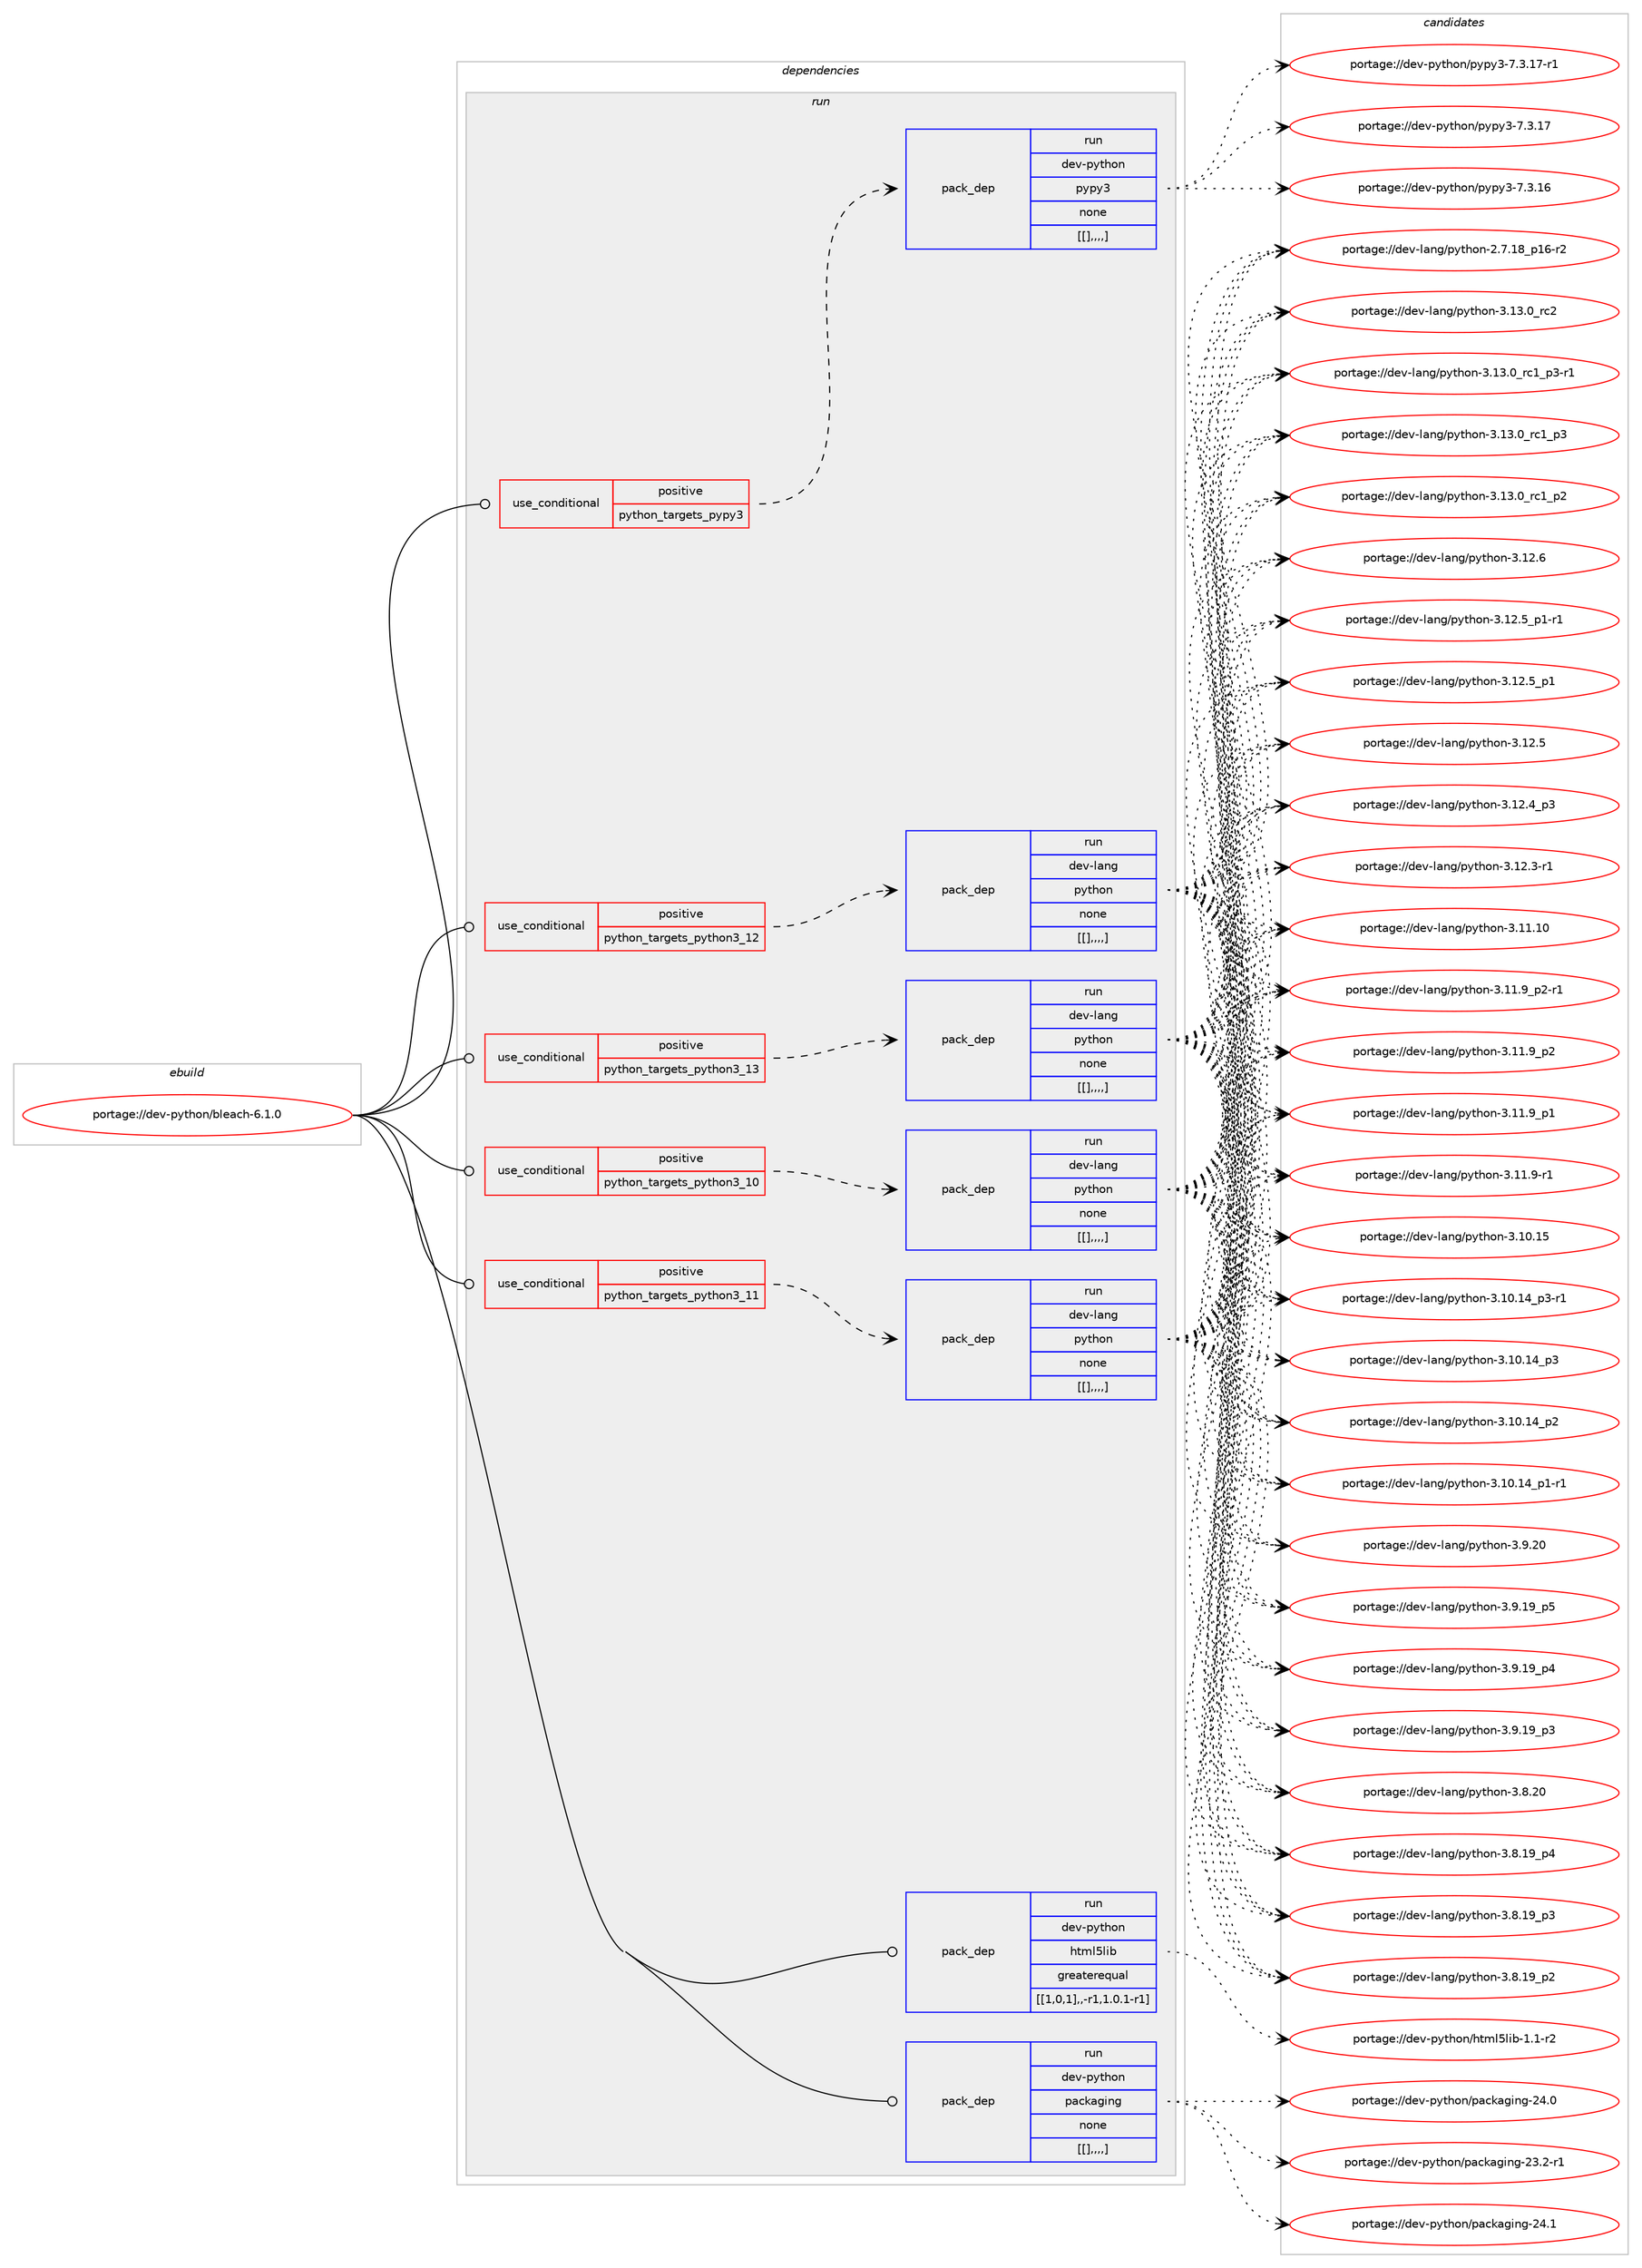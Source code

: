 digraph prolog {

# *************
# Graph options
# *************

newrank=true;
concentrate=true;
compound=true;
graph [rankdir=LR,fontname=Helvetica,fontsize=10,ranksep=1.5];#, ranksep=2.5, nodesep=0.2];
edge  [arrowhead=vee];
node  [fontname=Helvetica,fontsize=10];

# **********
# The ebuild
# **********

subgraph cluster_leftcol {
color=gray;
label=<<i>ebuild</i>>;
id [label="portage://dev-python/bleach-6.1.0", color=red, width=4, href="../dev-python/bleach-6.1.0.svg"];
}

# ****************
# The dependencies
# ****************

subgraph cluster_midcol {
color=gray;
label=<<i>dependencies</i>>;
subgraph cluster_compile {
fillcolor="#eeeeee";
style=filled;
label=<<i>compile</i>>;
}
subgraph cluster_compileandrun {
fillcolor="#eeeeee";
style=filled;
label=<<i>compile and run</i>>;
}
subgraph cluster_run {
fillcolor="#eeeeee";
style=filled;
label=<<i>run</i>>;
subgraph cond31813 {
dependency143558 [label=<<TABLE BORDER="0" CELLBORDER="1" CELLSPACING="0" CELLPADDING="4"><TR><TD ROWSPAN="3" CELLPADDING="10">use_conditional</TD></TR><TR><TD>positive</TD></TR><TR><TD>python_targets_pypy3</TD></TR></TABLE>>, shape=none, color=red];
subgraph pack110532 {
dependency143559 [label=<<TABLE BORDER="0" CELLBORDER="1" CELLSPACING="0" CELLPADDING="4" WIDTH="220"><TR><TD ROWSPAN="6" CELLPADDING="30">pack_dep</TD></TR><TR><TD WIDTH="110">run</TD></TR><TR><TD>dev-python</TD></TR><TR><TD>pypy3</TD></TR><TR><TD>none</TD></TR><TR><TD>[[],,,,]</TD></TR></TABLE>>, shape=none, color=blue];
}
dependency143558:e -> dependency143559:w [weight=20,style="dashed",arrowhead="vee"];
}
id:e -> dependency143558:w [weight=20,style="solid",arrowhead="odot"];
subgraph cond31814 {
dependency143560 [label=<<TABLE BORDER="0" CELLBORDER="1" CELLSPACING="0" CELLPADDING="4"><TR><TD ROWSPAN="3" CELLPADDING="10">use_conditional</TD></TR><TR><TD>positive</TD></TR><TR><TD>python_targets_python3_10</TD></TR></TABLE>>, shape=none, color=red];
subgraph pack110533 {
dependency143561 [label=<<TABLE BORDER="0" CELLBORDER="1" CELLSPACING="0" CELLPADDING="4" WIDTH="220"><TR><TD ROWSPAN="6" CELLPADDING="30">pack_dep</TD></TR><TR><TD WIDTH="110">run</TD></TR><TR><TD>dev-lang</TD></TR><TR><TD>python</TD></TR><TR><TD>none</TD></TR><TR><TD>[[],,,,]</TD></TR></TABLE>>, shape=none, color=blue];
}
dependency143560:e -> dependency143561:w [weight=20,style="dashed",arrowhead="vee"];
}
id:e -> dependency143560:w [weight=20,style="solid",arrowhead="odot"];
subgraph cond31815 {
dependency143562 [label=<<TABLE BORDER="0" CELLBORDER="1" CELLSPACING="0" CELLPADDING="4"><TR><TD ROWSPAN="3" CELLPADDING="10">use_conditional</TD></TR><TR><TD>positive</TD></TR><TR><TD>python_targets_python3_11</TD></TR></TABLE>>, shape=none, color=red];
subgraph pack110534 {
dependency143563 [label=<<TABLE BORDER="0" CELLBORDER="1" CELLSPACING="0" CELLPADDING="4" WIDTH="220"><TR><TD ROWSPAN="6" CELLPADDING="30">pack_dep</TD></TR><TR><TD WIDTH="110">run</TD></TR><TR><TD>dev-lang</TD></TR><TR><TD>python</TD></TR><TR><TD>none</TD></TR><TR><TD>[[],,,,]</TD></TR></TABLE>>, shape=none, color=blue];
}
dependency143562:e -> dependency143563:w [weight=20,style="dashed",arrowhead="vee"];
}
id:e -> dependency143562:w [weight=20,style="solid",arrowhead="odot"];
subgraph cond31816 {
dependency143564 [label=<<TABLE BORDER="0" CELLBORDER="1" CELLSPACING="0" CELLPADDING="4"><TR><TD ROWSPAN="3" CELLPADDING="10">use_conditional</TD></TR><TR><TD>positive</TD></TR><TR><TD>python_targets_python3_12</TD></TR></TABLE>>, shape=none, color=red];
subgraph pack110535 {
dependency143565 [label=<<TABLE BORDER="0" CELLBORDER="1" CELLSPACING="0" CELLPADDING="4" WIDTH="220"><TR><TD ROWSPAN="6" CELLPADDING="30">pack_dep</TD></TR><TR><TD WIDTH="110">run</TD></TR><TR><TD>dev-lang</TD></TR><TR><TD>python</TD></TR><TR><TD>none</TD></TR><TR><TD>[[],,,,]</TD></TR></TABLE>>, shape=none, color=blue];
}
dependency143564:e -> dependency143565:w [weight=20,style="dashed",arrowhead="vee"];
}
id:e -> dependency143564:w [weight=20,style="solid",arrowhead="odot"];
subgraph cond31817 {
dependency143566 [label=<<TABLE BORDER="0" CELLBORDER="1" CELLSPACING="0" CELLPADDING="4"><TR><TD ROWSPAN="3" CELLPADDING="10">use_conditional</TD></TR><TR><TD>positive</TD></TR><TR><TD>python_targets_python3_13</TD></TR></TABLE>>, shape=none, color=red];
subgraph pack110536 {
dependency143567 [label=<<TABLE BORDER="0" CELLBORDER="1" CELLSPACING="0" CELLPADDING="4" WIDTH="220"><TR><TD ROWSPAN="6" CELLPADDING="30">pack_dep</TD></TR><TR><TD WIDTH="110">run</TD></TR><TR><TD>dev-lang</TD></TR><TR><TD>python</TD></TR><TR><TD>none</TD></TR><TR><TD>[[],,,,]</TD></TR></TABLE>>, shape=none, color=blue];
}
dependency143566:e -> dependency143567:w [weight=20,style="dashed",arrowhead="vee"];
}
id:e -> dependency143566:w [weight=20,style="solid",arrowhead="odot"];
subgraph pack110537 {
dependency143568 [label=<<TABLE BORDER="0" CELLBORDER="1" CELLSPACING="0" CELLPADDING="4" WIDTH="220"><TR><TD ROWSPAN="6" CELLPADDING="30">pack_dep</TD></TR><TR><TD WIDTH="110">run</TD></TR><TR><TD>dev-python</TD></TR><TR><TD>html5lib</TD></TR><TR><TD>greaterequal</TD></TR><TR><TD>[[1,0,1],,-r1,1.0.1-r1]</TD></TR></TABLE>>, shape=none, color=blue];
}
id:e -> dependency143568:w [weight=20,style="solid",arrowhead="odot"];
subgraph pack110538 {
dependency143569 [label=<<TABLE BORDER="0" CELLBORDER="1" CELLSPACING="0" CELLPADDING="4" WIDTH="220"><TR><TD ROWSPAN="6" CELLPADDING="30">pack_dep</TD></TR><TR><TD WIDTH="110">run</TD></TR><TR><TD>dev-python</TD></TR><TR><TD>packaging</TD></TR><TR><TD>none</TD></TR><TR><TD>[[],,,,]</TD></TR></TABLE>>, shape=none, color=blue];
}
id:e -> dependency143569:w [weight=20,style="solid",arrowhead="odot"];
}
}

# **************
# The candidates
# **************

subgraph cluster_choices {
rank=same;
color=gray;
label=<<i>candidates</i>>;

subgraph choice110532 {
color=black;
nodesep=1;
choice100101118451121211161041111104711212111212151455546514649554511449 [label="portage://dev-python/pypy3-7.3.17-r1", color=red, width=4,href="../dev-python/pypy3-7.3.17-r1.svg"];
choice10010111845112121116104111110471121211121215145554651464955 [label="portage://dev-python/pypy3-7.3.17", color=red, width=4,href="../dev-python/pypy3-7.3.17.svg"];
choice10010111845112121116104111110471121211121215145554651464954 [label="portage://dev-python/pypy3-7.3.16", color=red, width=4,href="../dev-python/pypy3-7.3.16.svg"];
dependency143559:e -> choice100101118451121211161041111104711212111212151455546514649554511449:w [style=dotted,weight="100"];
dependency143559:e -> choice10010111845112121116104111110471121211121215145554651464955:w [style=dotted,weight="100"];
dependency143559:e -> choice10010111845112121116104111110471121211121215145554651464954:w [style=dotted,weight="100"];
}
subgraph choice110533 {
color=black;
nodesep=1;
choice10010111845108971101034711212111610411111045514649514648951149950 [label="portage://dev-lang/python-3.13.0_rc2", color=red, width=4,href="../dev-lang/python-3.13.0_rc2.svg"];
choice1001011184510897110103471121211161041111104551464951464895114994995112514511449 [label="portage://dev-lang/python-3.13.0_rc1_p3-r1", color=red, width=4,href="../dev-lang/python-3.13.0_rc1_p3-r1.svg"];
choice100101118451089711010347112121116104111110455146495146489511499499511251 [label="portage://dev-lang/python-3.13.0_rc1_p3", color=red, width=4,href="../dev-lang/python-3.13.0_rc1_p3.svg"];
choice100101118451089711010347112121116104111110455146495146489511499499511250 [label="portage://dev-lang/python-3.13.0_rc1_p2", color=red, width=4,href="../dev-lang/python-3.13.0_rc1_p2.svg"];
choice10010111845108971101034711212111610411111045514649504654 [label="portage://dev-lang/python-3.12.6", color=red, width=4,href="../dev-lang/python-3.12.6.svg"];
choice1001011184510897110103471121211161041111104551464950465395112494511449 [label="portage://dev-lang/python-3.12.5_p1-r1", color=red, width=4,href="../dev-lang/python-3.12.5_p1-r1.svg"];
choice100101118451089711010347112121116104111110455146495046539511249 [label="portage://dev-lang/python-3.12.5_p1", color=red, width=4,href="../dev-lang/python-3.12.5_p1.svg"];
choice10010111845108971101034711212111610411111045514649504653 [label="portage://dev-lang/python-3.12.5", color=red, width=4,href="../dev-lang/python-3.12.5.svg"];
choice100101118451089711010347112121116104111110455146495046529511251 [label="portage://dev-lang/python-3.12.4_p3", color=red, width=4,href="../dev-lang/python-3.12.4_p3.svg"];
choice100101118451089711010347112121116104111110455146495046514511449 [label="portage://dev-lang/python-3.12.3-r1", color=red, width=4,href="../dev-lang/python-3.12.3-r1.svg"];
choice1001011184510897110103471121211161041111104551464949464948 [label="portage://dev-lang/python-3.11.10", color=red, width=4,href="../dev-lang/python-3.11.10.svg"];
choice1001011184510897110103471121211161041111104551464949465795112504511449 [label="portage://dev-lang/python-3.11.9_p2-r1", color=red, width=4,href="../dev-lang/python-3.11.9_p2-r1.svg"];
choice100101118451089711010347112121116104111110455146494946579511250 [label="portage://dev-lang/python-3.11.9_p2", color=red, width=4,href="../dev-lang/python-3.11.9_p2.svg"];
choice100101118451089711010347112121116104111110455146494946579511249 [label="portage://dev-lang/python-3.11.9_p1", color=red, width=4,href="../dev-lang/python-3.11.9_p1.svg"];
choice100101118451089711010347112121116104111110455146494946574511449 [label="portage://dev-lang/python-3.11.9-r1", color=red, width=4,href="../dev-lang/python-3.11.9-r1.svg"];
choice1001011184510897110103471121211161041111104551464948464953 [label="portage://dev-lang/python-3.10.15", color=red, width=4,href="../dev-lang/python-3.10.15.svg"];
choice100101118451089711010347112121116104111110455146494846495295112514511449 [label="portage://dev-lang/python-3.10.14_p3-r1", color=red, width=4,href="../dev-lang/python-3.10.14_p3-r1.svg"];
choice10010111845108971101034711212111610411111045514649484649529511251 [label="portage://dev-lang/python-3.10.14_p3", color=red, width=4,href="../dev-lang/python-3.10.14_p3.svg"];
choice10010111845108971101034711212111610411111045514649484649529511250 [label="portage://dev-lang/python-3.10.14_p2", color=red, width=4,href="../dev-lang/python-3.10.14_p2.svg"];
choice100101118451089711010347112121116104111110455146494846495295112494511449 [label="portage://dev-lang/python-3.10.14_p1-r1", color=red, width=4,href="../dev-lang/python-3.10.14_p1-r1.svg"];
choice10010111845108971101034711212111610411111045514657465048 [label="portage://dev-lang/python-3.9.20", color=red, width=4,href="../dev-lang/python-3.9.20.svg"];
choice100101118451089711010347112121116104111110455146574649579511253 [label="portage://dev-lang/python-3.9.19_p5", color=red, width=4,href="../dev-lang/python-3.9.19_p5.svg"];
choice100101118451089711010347112121116104111110455146574649579511252 [label="portage://dev-lang/python-3.9.19_p4", color=red, width=4,href="../dev-lang/python-3.9.19_p4.svg"];
choice100101118451089711010347112121116104111110455146574649579511251 [label="portage://dev-lang/python-3.9.19_p3", color=red, width=4,href="../dev-lang/python-3.9.19_p3.svg"];
choice10010111845108971101034711212111610411111045514656465048 [label="portage://dev-lang/python-3.8.20", color=red, width=4,href="../dev-lang/python-3.8.20.svg"];
choice100101118451089711010347112121116104111110455146564649579511252 [label="portage://dev-lang/python-3.8.19_p4", color=red, width=4,href="../dev-lang/python-3.8.19_p4.svg"];
choice100101118451089711010347112121116104111110455146564649579511251 [label="portage://dev-lang/python-3.8.19_p3", color=red, width=4,href="../dev-lang/python-3.8.19_p3.svg"];
choice100101118451089711010347112121116104111110455146564649579511250 [label="portage://dev-lang/python-3.8.19_p2", color=red, width=4,href="../dev-lang/python-3.8.19_p2.svg"];
choice100101118451089711010347112121116104111110455046554649569511249544511450 [label="portage://dev-lang/python-2.7.18_p16-r2", color=red, width=4,href="../dev-lang/python-2.7.18_p16-r2.svg"];
dependency143561:e -> choice10010111845108971101034711212111610411111045514649514648951149950:w [style=dotted,weight="100"];
dependency143561:e -> choice1001011184510897110103471121211161041111104551464951464895114994995112514511449:w [style=dotted,weight="100"];
dependency143561:e -> choice100101118451089711010347112121116104111110455146495146489511499499511251:w [style=dotted,weight="100"];
dependency143561:e -> choice100101118451089711010347112121116104111110455146495146489511499499511250:w [style=dotted,weight="100"];
dependency143561:e -> choice10010111845108971101034711212111610411111045514649504654:w [style=dotted,weight="100"];
dependency143561:e -> choice1001011184510897110103471121211161041111104551464950465395112494511449:w [style=dotted,weight="100"];
dependency143561:e -> choice100101118451089711010347112121116104111110455146495046539511249:w [style=dotted,weight="100"];
dependency143561:e -> choice10010111845108971101034711212111610411111045514649504653:w [style=dotted,weight="100"];
dependency143561:e -> choice100101118451089711010347112121116104111110455146495046529511251:w [style=dotted,weight="100"];
dependency143561:e -> choice100101118451089711010347112121116104111110455146495046514511449:w [style=dotted,weight="100"];
dependency143561:e -> choice1001011184510897110103471121211161041111104551464949464948:w [style=dotted,weight="100"];
dependency143561:e -> choice1001011184510897110103471121211161041111104551464949465795112504511449:w [style=dotted,weight="100"];
dependency143561:e -> choice100101118451089711010347112121116104111110455146494946579511250:w [style=dotted,weight="100"];
dependency143561:e -> choice100101118451089711010347112121116104111110455146494946579511249:w [style=dotted,weight="100"];
dependency143561:e -> choice100101118451089711010347112121116104111110455146494946574511449:w [style=dotted,weight="100"];
dependency143561:e -> choice1001011184510897110103471121211161041111104551464948464953:w [style=dotted,weight="100"];
dependency143561:e -> choice100101118451089711010347112121116104111110455146494846495295112514511449:w [style=dotted,weight="100"];
dependency143561:e -> choice10010111845108971101034711212111610411111045514649484649529511251:w [style=dotted,weight="100"];
dependency143561:e -> choice10010111845108971101034711212111610411111045514649484649529511250:w [style=dotted,weight="100"];
dependency143561:e -> choice100101118451089711010347112121116104111110455146494846495295112494511449:w [style=dotted,weight="100"];
dependency143561:e -> choice10010111845108971101034711212111610411111045514657465048:w [style=dotted,weight="100"];
dependency143561:e -> choice100101118451089711010347112121116104111110455146574649579511253:w [style=dotted,weight="100"];
dependency143561:e -> choice100101118451089711010347112121116104111110455146574649579511252:w [style=dotted,weight="100"];
dependency143561:e -> choice100101118451089711010347112121116104111110455146574649579511251:w [style=dotted,weight="100"];
dependency143561:e -> choice10010111845108971101034711212111610411111045514656465048:w [style=dotted,weight="100"];
dependency143561:e -> choice100101118451089711010347112121116104111110455146564649579511252:w [style=dotted,weight="100"];
dependency143561:e -> choice100101118451089711010347112121116104111110455146564649579511251:w [style=dotted,weight="100"];
dependency143561:e -> choice100101118451089711010347112121116104111110455146564649579511250:w [style=dotted,weight="100"];
dependency143561:e -> choice100101118451089711010347112121116104111110455046554649569511249544511450:w [style=dotted,weight="100"];
}
subgraph choice110534 {
color=black;
nodesep=1;
choice10010111845108971101034711212111610411111045514649514648951149950 [label="portage://dev-lang/python-3.13.0_rc2", color=red, width=4,href="../dev-lang/python-3.13.0_rc2.svg"];
choice1001011184510897110103471121211161041111104551464951464895114994995112514511449 [label="portage://dev-lang/python-3.13.0_rc1_p3-r1", color=red, width=4,href="../dev-lang/python-3.13.0_rc1_p3-r1.svg"];
choice100101118451089711010347112121116104111110455146495146489511499499511251 [label="portage://dev-lang/python-3.13.0_rc1_p3", color=red, width=4,href="../dev-lang/python-3.13.0_rc1_p3.svg"];
choice100101118451089711010347112121116104111110455146495146489511499499511250 [label="portage://dev-lang/python-3.13.0_rc1_p2", color=red, width=4,href="../dev-lang/python-3.13.0_rc1_p2.svg"];
choice10010111845108971101034711212111610411111045514649504654 [label="portage://dev-lang/python-3.12.6", color=red, width=4,href="../dev-lang/python-3.12.6.svg"];
choice1001011184510897110103471121211161041111104551464950465395112494511449 [label="portage://dev-lang/python-3.12.5_p1-r1", color=red, width=4,href="../dev-lang/python-3.12.5_p1-r1.svg"];
choice100101118451089711010347112121116104111110455146495046539511249 [label="portage://dev-lang/python-3.12.5_p1", color=red, width=4,href="../dev-lang/python-3.12.5_p1.svg"];
choice10010111845108971101034711212111610411111045514649504653 [label="portage://dev-lang/python-3.12.5", color=red, width=4,href="../dev-lang/python-3.12.5.svg"];
choice100101118451089711010347112121116104111110455146495046529511251 [label="portage://dev-lang/python-3.12.4_p3", color=red, width=4,href="../dev-lang/python-3.12.4_p3.svg"];
choice100101118451089711010347112121116104111110455146495046514511449 [label="portage://dev-lang/python-3.12.3-r1", color=red, width=4,href="../dev-lang/python-3.12.3-r1.svg"];
choice1001011184510897110103471121211161041111104551464949464948 [label="portage://dev-lang/python-3.11.10", color=red, width=4,href="../dev-lang/python-3.11.10.svg"];
choice1001011184510897110103471121211161041111104551464949465795112504511449 [label="portage://dev-lang/python-3.11.9_p2-r1", color=red, width=4,href="../dev-lang/python-3.11.9_p2-r1.svg"];
choice100101118451089711010347112121116104111110455146494946579511250 [label="portage://dev-lang/python-3.11.9_p2", color=red, width=4,href="../dev-lang/python-3.11.9_p2.svg"];
choice100101118451089711010347112121116104111110455146494946579511249 [label="portage://dev-lang/python-3.11.9_p1", color=red, width=4,href="../dev-lang/python-3.11.9_p1.svg"];
choice100101118451089711010347112121116104111110455146494946574511449 [label="portage://dev-lang/python-3.11.9-r1", color=red, width=4,href="../dev-lang/python-3.11.9-r1.svg"];
choice1001011184510897110103471121211161041111104551464948464953 [label="portage://dev-lang/python-3.10.15", color=red, width=4,href="../dev-lang/python-3.10.15.svg"];
choice100101118451089711010347112121116104111110455146494846495295112514511449 [label="portage://dev-lang/python-3.10.14_p3-r1", color=red, width=4,href="../dev-lang/python-3.10.14_p3-r1.svg"];
choice10010111845108971101034711212111610411111045514649484649529511251 [label="portage://dev-lang/python-3.10.14_p3", color=red, width=4,href="../dev-lang/python-3.10.14_p3.svg"];
choice10010111845108971101034711212111610411111045514649484649529511250 [label="portage://dev-lang/python-3.10.14_p2", color=red, width=4,href="../dev-lang/python-3.10.14_p2.svg"];
choice100101118451089711010347112121116104111110455146494846495295112494511449 [label="portage://dev-lang/python-3.10.14_p1-r1", color=red, width=4,href="../dev-lang/python-3.10.14_p1-r1.svg"];
choice10010111845108971101034711212111610411111045514657465048 [label="portage://dev-lang/python-3.9.20", color=red, width=4,href="../dev-lang/python-3.9.20.svg"];
choice100101118451089711010347112121116104111110455146574649579511253 [label="portage://dev-lang/python-3.9.19_p5", color=red, width=4,href="../dev-lang/python-3.9.19_p5.svg"];
choice100101118451089711010347112121116104111110455146574649579511252 [label="portage://dev-lang/python-3.9.19_p4", color=red, width=4,href="../dev-lang/python-3.9.19_p4.svg"];
choice100101118451089711010347112121116104111110455146574649579511251 [label="portage://dev-lang/python-3.9.19_p3", color=red, width=4,href="../dev-lang/python-3.9.19_p3.svg"];
choice10010111845108971101034711212111610411111045514656465048 [label="portage://dev-lang/python-3.8.20", color=red, width=4,href="../dev-lang/python-3.8.20.svg"];
choice100101118451089711010347112121116104111110455146564649579511252 [label="portage://dev-lang/python-3.8.19_p4", color=red, width=4,href="../dev-lang/python-3.8.19_p4.svg"];
choice100101118451089711010347112121116104111110455146564649579511251 [label="portage://dev-lang/python-3.8.19_p3", color=red, width=4,href="../dev-lang/python-3.8.19_p3.svg"];
choice100101118451089711010347112121116104111110455146564649579511250 [label="portage://dev-lang/python-3.8.19_p2", color=red, width=4,href="../dev-lang/python-3.8.19_p2.svg"];
choice100101118451089711010347112121116104111110455046554649569511249544511450 [label="portage://dev-lang/python-2.7.18_p16-r2", color=red, width=4,href="../dev-lang/python-2.7.18_p16-r2.svg"];
dependency143563:e -> choice10010111845108971101034711212111610411111045514649514648951149950:w [style=dotted,weight="100"];
dependency143563:e -> choice1001011184510897110103471121211161041111104551464951464895114994995112514511449:w [style=dotted,weight="100"];
dependency143563:e -> choice100101118451089711010347112121116104111110455146495146489511499499511251:w [style=dotted,weight="100"];
dependency143563:e -> choice100101118451089711010347112121116104111110455146495146489511499499511250:w [style=dotted,weight="100"];
dependency143563:e -> choice10010111845108971101034711212111610411111045514649504654:w [style=dotted,weight="100"];
dependency143563:e -> choice1001011184510897110103471121211161041111104551464950465395112494511449:w [style=dotted,weight="100"];
dependency143563:e -> choice100101118451089711010347112121116104111110455146495046539511249:w [style=dotted,weight="100"];
dependency143563:e -> choice10010111845108971101034711212111610411111045514649504653:w [style=dotted,weight="100"];
dependency143563:e -> choice100101118451089711010347112121116104111110455146495046529511251:w [style=dotted,weight="100"];
dependency143563:e -> choice100101118451089711010347112121116104111110455146495046514511449:w [style=dotted,weight="100"];
dependency143563:e -> choice1001011184510897110103471121211161041111104551464949464948:w [style=dotted,weight="100"];
dependency143563:e -> choice1001011184510897110103471121211161041111104551464949465795112504511449:w [style=dotted,weight="100"];
dependency143563:e -> choice100101118451089711010347112121116104111110455146494946579511250:w [style=dotted,weight="100"];
dependency143563:e -> choice100101118451089711010347112121116104111110455146494946579511249:w [style=dotted,weight="100"];
dependency143563:e -> choice100101118451089711010347112121116104111110455146494946574511449:w [style=dotted,weight="100"];
dependency143563:e -> choice1001011184510897110103471121211161041111104551464948464953:w [style=dotted,weight="100"];
dependency143563:e -> choice100101118451089711010347112121116104111110455146494846495295112514511449:w [style=dotted,weight="100"];
dependency143563:e -> choice10010111845108971101034711212111610411111045514649484649529511251:w [style=dotted,weight="100"];
dependency143563:e -> choice10010111845108971101034711212111610411111045514649484649529511250:w [style=dotted,weight="100"];
dependency143563:e -> choice100101118451089711010347112121116104111110455146494846495295112494511449:w [style=dotted,weight="100"];
dependency143563:e -> choice10010111845108971101034711212111610411111045514657465048:w [style=dotted,weight="100"];
dependency143563:e -> choice100101118451089711010347112121116104111110455146574649579511253:w [style=dotted,weight="100"];
dependency143563:e -> choice100101118451089711010347112121116104111110455146574649579511252:w [style=dotted,weight="100"];
dependency143563:e -> choice100101118451089711010347112121116104111110455146574649579511251:w [style=dotted,weight="100"];
dependency143563:e -> choice10010111845108971101034711212111610411111045514656465048:w [style=dotted,weight="100"];
dependency143563:e -> choice100101118451089711010347112121116104111110455146564649579511252:w [style=dotted,weight="100"];
dependency143563:e -> choice100101118451089711010347112121116104111110455146564649579511251:w [style=dotted,weight="100"];
dependency143563:e -> choice100101118451089711010347112121116104111110455146564649579511250:w [style=dotted,weight="100"];
dependency143563:e -> choice100101118451089711010347112121116104111110455046554649569511249544511450:w [style=dotted,weight="100"];
}
subgraph choice110535 {
color=black;
nodesep=1;
choice10010111845108971101034711212111610411111045514649514648951149950 [label="portage://dev-lang/python-3.13.0_rc2", color=red, width=4,href="../dev-lang/python-3.13.0_rc2.svg"];
choice1001011184510897110103471121211161041111104551464951464895114994995112514511449 [label="portage://dev-lang/python-3.13.0_rc1_p3-r1", color=red, width=4,href="../dev-lang/python-3.13.0_rc1_p3-r1.svg"];
choice100101118451089711010347112121116104111110455146495146489511499499511251 [label="portage://dev-lang/python-3.13.0_rc1_p3", color=red, width=4,href="../dev-lang/python-3.13.0_rc1_p3.svg"];
choice100101118451089711010347112121116104111110455146495146489511499499511250 [label="portage://dev-lang/python-3.13.0_rc1_p2", color=red, width=4,href="../dev-lang/python-3.13.0_rc1_p2.svg"];
choice10010111845108971101034711212111610411111045514649504654 [label="portage://dev-lang/python-3.12.6", color=red, width=4,href="../dev-lang/python-3.12.6.svg"];
choice1001011184510897110103471121211161041111104551464950465395112494511449 [label="portage://dev-lang/python-3.12.5_p1-r1", color=red, width=4,href="../dev-lang/python-3.12.5_p1-r1.svg"];
choice100101118451089711010347112121116104111110455146495046539511249 [label="portage://dev-lang/python-3.12.5_p1", color=red, width=4,href="../dev-lang/python-3.12.5_p1.svg"];
choice10010111845108971101034711212111610411111045514649504653 [label="portage://dev-lang/python-3.12.5", color=red, width=4,href="../dev-lang/python-3.12.5.svg"];
choice100101118451089711010347112121116104111110455146495046529511251 [label="portage://dev-lang/python-3.12.4_p3", color=red, width=4,href="../dev-lang/python-3.12.4_p3.svg"];
choice100101118451089711010347112121116104111110455146495046514511449 [label="portage://dev-lang/python-3.12.3-r1", color=red, width=4,href="../dev-lang/python-3.12.3-r1.svg"];
choice1001011184510897110103471121211161041111104551464949464948 [label="portage://dev-lang/python-3.11.10", color=red, width=4,href="../dev-lang/python-3.11.10.svg"];
choice1001011184510897110103471121211161041111104551464949465795112504511449 [label="portage://dev-lang/python-3.11.9_p2-r1", color=red, width=4,href="../dev-lang/python-3.11.9_p2-r1.svg"];
choice100101118451089711010347112121116104111110455146494946579511250 [label="portage://dev-lang/python-3.11.9_p2", color=red, width=4,href="../dev-lang/python-3.11.9_p2.svg"];
choice100101118451089711010347112121116104111110455146494946579511249 [label="portage://dev-lang/python-3.11.9_p1", color=red, width=4,href="../dev-lang/python-3.11.9_p1.svg"];
choice100101118451089711010347112121116104111110455146494946574511449 [label="portage://dev-lang/python-3.11.9-r1", color=red, width=4,href="../dev-lang/python-3.11.9-r1.svg"];
choice1001011184510897110103471121211161041111104551464948464953 [label="portage://dev-lang/python-3.10.15", color=red, width=4,href="../dev-lang/python-3.10.15.svg"];
choice100101118451089711010347112121116104111110455146494846495295112514511449 [label="portage://dev-lang/python-3.10.14_p3-r1", color=red, width=4,href="../dev-lang/python-3.10.14_p3-r1.svg"];
choice10010111845108971101034711212111610411111045514649484649529511251 [label="portage://dev-lang/python-3.10.14_p3", color=red, width=4,href="../dev-lang/python-3.10.14_p3.svg"];
choice10010111845108971101034711212111610411111045514649484649529511250 [label="portage://dev-lang/python-3.10.14_p2", color=red, width=4,href="../dev-lang/python-3.10.14_p2.svg"];
choice100101118451089711010347112121116104111110455146494846495295112494511449 [label="portage://dev-lang/python-3.10.14_p1-r1", color=red, width=4,href="../dev-lang/python-3.10.14_p1-r1.svg"];
choice10010111845108971101034711212111610411111045514657465048 [label="portage://dev-lang/python-3.9.20", color=red, width=4,href="../dev-lang/python-3.9.20.svg"];
choice100101118451089711010347112121116104111110455146574649579511253 [label="portage://dev-lang/python-3.9.19_p5", color=red, width=4,href="../dev-lang/python-3.9.19_p5.svg"];
choice100101118451089711010347112121116104111110455146574649579511252 [label="portage://dev-lang/python-3.9.19_p4", color=red, width=4,href="../dev-lang/python-3.9.19_p4.svg"];
choice100101118451089711010347112121116104111110455146574649579511251 [label="portage://dev-lang/python-3.9.19_p3", color=red, width=4,href="../dev-lang/python-3.9.19_p3.svg"];
choice10010111845108971101034711212111610411111045514656465048 [label="portage://dev-lang/python-3.8.20", color=red, width=4,href="../dev-lang/python-3.8.20.svg"];
choice100101118451089711010347112121116104111110455146564649579511252 [label="portage://dev-lang/python-3.8.19_p4", color=red, width=4,href="../dev-lang/python-3.8.19_p4.svg"];
choice100101118451089711010347112121116104111110455146564649579511251 [label="portage://dev-lang/python-3.8.19_p3", color=red, width=4,href="../dev-lang/python-3.8.19_p3.svg"];
choice100101118451089711010347112121116104111110455146564649579511250 [label="portage://dev-lang/python-3.8.19_p2", color=red, width=4,href="../dev-lang/python-3.8.19_p2.svg"];
choice100101118451089711010347112121116104111110455046554649569511249544511450 [label="portage://dev-lang/python-2.7.18_p16-r2", color=red, width=4,href="../dev-lang/python-2.7.18_p16-r2.svg"];
dependency143565:e -> choice10010111845108971101034711212111610411111045514649514648951149950:w [style=dotted,weight="100"];
dependency143565:e -> choice1001011184510897110103471121211161041111104551464951464895114994995112514511449:w [style=dotted,weight="100"];
dependency143565:e -> choice100101118451089711010347112121116104111110455146495146489511499499511251:w [style=dotted,weight="100"];
dependency143565:e -> choice100101118451089711010347112121116104111110455146495146489511499499511250:w [style=dotted,weight="100"];
dependency143565:e -> choice10010111845108971101034711212111610411111045514649504654:w [style=dotted,weight="100"];
dependency143565:e -> choice1001011184510897110103471121211161041111104551464950465395112494511449:w [style=dotted,weight="100"];
dependency143565:e -> choice100101118451089711010347112121116104111110455146495046539511249:w [style=dotted,weight="100"];
dependency143565:e -> choice10010111845108971101034711212111610411111045514649504653:w [style=dotted,weight="100"];
dependency143565:e -> choice100101118451089711010347112121116104111110455146495046529511251:w [style=dotted,weight="100"];
dependency143565:e -> choice100101118451089711010347112121116104111110455146495046514511449:w [style=dotted,weight="100"];
dependency143565:e -> choice1001011184510897110103471121211161041111104551464949464948:w [style=dotted,weight="100"];
dependency143565:e -> choice1001011184510897110103471121211161041111104551464949465795112504511449:w [style=dotted,weight="100"];
dependency143565:e -> choice100101118451089711010347112121116104111110455146494946579511250:w [style=dotted,weight="100"];
dependency143565:e -> choice100101118451089711010347112121116104111110455146494946579511249:w [style=dotted,weight="100"];
dependency143565:e -> choice100101118451089711010347112121116104111110455146494946574511449:w [style=dotted,weight="100"];
dependency143565:e -> choice1001011184510897110103471121211161041111104551464948464953:w [style=dotted,weight="100"];
dependency143565:e -> choice100101118451089711010347112121116104111110455146494846495295112514511449:w [style=dotted,weight="100"];
dependency143565:e -> choice10010111845108971101034711212111610411111045514649484649529511251:w [style=dotted,weight="100"];
dependency143565:e -> choice10010111845108971101034711212111610411111045514649484649529511250:w [style=dotted,weight="100"];
dependency143565:e -> choice100101118451089711010347112121116104111110455146494846495295112494511449:w [style=dotted,weight="100"];
dependency143565:e -> choice10010111845108971101034711212111610411111045514657465048:w [style=dotted,weight="100"];
dependency143565:e -> choice100101118451089711010347112121116104111110455146574649579511253:w [style=dotted,weight="100"];
dependency143565:e -> choice100101118451089711010347112121116104111110455146574649579511252:w [style=dotted,weight="100"];
dependency143565:e -> choice100101118451089711010347112121116104111110455146574649579511251:w [style=dotted,weight="100"];
dependency143565:e -> choice10010111845108971101034711212111610411111045514656465048:w [style=dotted,weight="100"];
dependency143565:e -> choice100101118451089711010347112121116104111110455146564649579511252:w [style=dotted,weight="100"];
dependency143565:e -> choice100101118451089711010347112121116104111110455146564649579511251:w [style=dotted,weight="100"];
dependency143565:e -> choice100101118451089711010347112121116104111110455146564649579511250:w [style=dotted,weight="100"];
dependency143565:e -> choice100101118451089711010347112121116104111110455046554649569511249544511450:w [style=dotted,weight="100"];
}
subgraph choice110536 {
color=black;
nodesep=1;
choice10010111845108971101034711212111610411111045514649514648951149950 [label="portage://dev-lang/python-3.13.0_rc2", color=red, width=4,href="../dev-lang/python-3.13.0_rc2.svg"];
choice1001011184510897110103471121211161041111104551464951464895114994995112514511449 [label="portage://dev-lang/python-3.13.0_rc1_p3-r1", color=red, width=4,href="../dev-lang/python-3.13.0_rc1_p3-r1.svg"];
choice100101118451089711010347112121116104111110455146495146489511499499511251 [label="portage://dev-lang/python-3.13.0_rc1_p3", color=red, width=4,href="../dev-lang/python-3.13.0_rc1_p3.svg"];
choice100101118451089711010347112121116104111110455146495146489511499499511250 [label="portage://dev-lang/python-3.13.0_rc1_p2", color=red, width=4,href="../dev-lang/python-3.13.0_rc1_p2.svg"];
choice10010111845108971101034711212111610411111045514649504654 [label="portage://dev-lang/python-3.12.6", color=red, width=4,href="../dev-lang/python-3.12.6.svg"];
choice1001011184510897110103471121211161041111104551464950465395112494511449 [label="portage://dev-lang/python-3.12.5_p1-r1", color=red, width=4,href="../dev-lang/python-3.12.5_p1-r1.svg"];
choice100101118451089711010347112121116104111110455146495046539511249 [label="portage://dev-lang/python-3.12.5_p1", color=red, width=4,href="../dev-lang/python-3.12.5_p1.svg"];
choice10010111845108971101034711212111610411111045514649504653 [label="portage://dev-lang/python-3.12.5", color=red, width=4,href="../dev-lang/python-3.12.5.svg"];
choice100101118451089711010347112121116104111110455146495046529511251 [label="portage://dev-lang/python-3.12.4_p3", color=red, width=4,href="../dev-lang/python-3.12.4_p3.svg"];
choice100101118451089711010347112121116104111110455146495046514511449 [label="portage://dev-lang/python-3.12.3-r1", color=red, width=4,href="../dev-lang/python-3.12.3-r1.svg"];
choice1001011184510897110103471121211161041111104551464949464948 [label="portage://dev-lang/python-3.11.10", color=red, width=4,href="../dev-lang/python-3.11.10.svg"];
choice1001011184510897110103471121211161041111104551464949465795112504511449 [label="portage://dev-lang/python-3.11.9_p2-r1", color=red, width=4,href="../dev-lang/python-3.11.9_p2-r1.svg"];
choice100101118451089711010347112121116104111110455146494946579511250 [label="portage://dev-lang/python-3.11.9_p2", color=red, width=4,href="../dev-lang/python-3.11.9_p2.svg"];
choice100101118451089711010347112121116104111110455146494946579511249 [label="portage://dev-lang/python-3.11.9_p1", color=red, width=4,href="../dev-lang/python-3.11.9_p1.svg"];
choice100101118451089711010347112121116104111110455146494946574511449 [label="portage://dev-lang/python-3.11.9-r1", color=red, width=4,href="../dev-lang/python-3.11.9-r1.svg"];
choice1001011184510897110103471121211161041111104551464948464953 [label="portage://dev-lang/python-3.10.15", color=red, width=4,href="../dev-lang/python-3.10.15.svg"];
choice100101118451089711010347112121116104111110455146494846495295112514511449 [label="portage://dev-lang/python-3.10.14_p3-r1", color=red, width=4,href="../dev-lang/python-3.10.14_p3-r1.svg"];
choice10010111845108971101034711212111610411111045514649484649529511251 [label="portage://dev-lang/python-3.10.14_p3", color=red, width=4,href="../dev-lang/python-3.10.14_p3.svg"];
choice10010111845108971101034711212111610411111045514649484649529511250 [label="portage://dev-lang/python-3.10.14_p2", color=red, width=4,href="../dev-lang/python-3.10.14_p2.svg"];
choice100101118451089711010347112121116104111110455146494846495295112494511449 [label="portage://dev-lang/python-3.10.14_p1-r1", color=red, width=4,href="../dev-lang/python-3.10.14_p1-r1.svg"];
choice10010111845108971101034711212111610411111045514657465048 [label="portage://dev-lang/python-3.9.20", color=red, width=4,href="../dev-lang/python-3.9.20.svg"];
choice100101118451089711010347112121116104111110455146574649579511253 [label="portage://dev-lang/python-3.9.19_p5", color=red, width=4,href="../dev-lang/python-3.9.19_p5.svg"];
choice100101118451089711010347112121116104111110455146574649579511252 [label="portage://dev-lang/python-3.9.19_p4", color=red, width=4,href="../dev-lang/python-3.9.19_p4.svg"];
choice100101118451089711010347112121116104111110455146574649579511251 [label="portage://dev-lang/python-3.9.19_p3", color=red, width=4,href="../dev-lang/python-3.9.19_p3.svg"];
choice10010111845108971101034711212111610411111045514656465048 [label="portage://dev-lang/python-3.8.20", color=red, width=4,href="../dev-lang/python-3.8.20.svg"];
choice100101118451089711010347112121116104111110455146564649579511252 [label="portage://dev-lang/python-3.8.19_p4", color=red, width=4,href="../dev-lang/python-3.8.19_p4.svg"];
choice100101118451089711010347112121116104111110455146564649579511251 [label="portage://dev-lang/python-3.8.19_p3", color=red, width=4,href="../dev-lang/python-3.8.19_p3.svg"];
choice100101118451089711010347112121116104111110455146564649579511250 [label="portage://dev-lang/python-3.8.19_p2", color=red, width=4,href="../dev-lang/python-3.8.19_p2.svg"];
choice100101118451089711010347112121116104111110455046554649569511249544511450 [label="portage://dev-lang/python-2.7.18_p16-r2", color=red, width=4,href="../dev-lang/python-2.7.18_p16-r2.svg"];
dependency143567:e -> choice10010111845108971101034711212111610411111045514649514648951149950:w [style=dotted,weight="100"];
dependency143567:e -> choice1001011184510897110103471121211161041111104551464951464895114994995112514511449:w [style=dotted,weight="100"];
dependency143567:e -> choice100101118451089711010347112121116104111110455146495146489511499499511251:w [style=dotted,weight="100"];
dependency143567:e -> choice100101118451089711010347112121116104111110455146495146489511499499511250:w [style=dotted,weight="100"];
dependency143567:e -> choice10010111845108971101034711212111610411111045514649504654:w [style=dotted,weight="100"];
dependency143567:e -> choice1001011184510897110103471121211161041111104551464950465395112494511449:w [style=dotted,weight="100"];
dependency143567:e -> choice100101118451089711010347112121116104111110455146495046539511249:w [style=dotted,weight="100"];
dependency143567:e -> choice10010111845108971101034711212111610411111045514649504653:w [style=dotted,weight="100"];
dependency143567:e -> choice100101118451089711010347112121116104111110455146495046529511251:w [style=dotted,weight="100"];
dependency143567:e -> choice100101118451089711010347112121116104111110455146495046514511449:w [style=dotted,weight="100"];
dependency143567:e -> choice1001011184510897110103471121211161041111104551464949464948:w [style=dotted,weight="100"];
dependency143567:e -> choice1001011184510897110103471121211161041111104551464949465795112504511449:w [style=dotted,weight="100"];
dependency143567:e -> choice100101118451089711010347112121116104111110455146494946579511250:w [style=dotted,weight="100"];
dependency143567:e -> choice100101118451089711010347112121116104111110455146494946579511249:w [style=dotted,weight="100"];
dependency143567:e -> choice100101118451089711010347112121116104111110455146494946574511449:w [style=dotted,weight="100"];
dependency143567:e -> choice1001011184510897110103471121211161041111104551464948464953:w [style=dotted,weight="100"];
dependency143567:e -> choice100101118451089711010347112121116104111110455146494846495295112514511449:w [style=dotted,weight="100"];
dependency143567:e -> choice10010111845108971101034711212111610411111045514649484649529511251:w [style=dotted,weight="100"];
dependency143567:e -> choice10010111845108971101034711212111610411111045514649484649529511250:w [style=dotted,weight="100"];
dependency143567:e -> choice100101118451089711010347112121116104111110455146494846495295112494511449:w [style=dotted,weight="100"];
dependency143567:e -> choice10010111845108971101034711212111610411111045514657465048:w [style=dotted,weight="100"];
dependency143567:e -> choice100101118451089711010347112121116104111110455146574649579511253:w [style=dotted,weight="100"];
dependency143567:e -> choice100101118451089711010347112121116104111110455146574649579511252:w [style=dotted,weight="100"];
dependency143567:e -> choice100101118451089711010347112121116104111110455146574649579511251:w [style=dotted,weight="100"];
dependency143567:e -> choice10010111845108971101034711212111610411111045514656465048:w [style=dotted,weight="100"];
dependency143567:e -> choice100101118451089711010347112121116104111110455146564649579511252:w [style=dotted,weight="100"];
dependency143567:e -> choice100101118451089711010347112121116104111110455146564649579511251:w [style=dotted,weight="100"];
dependency143567:e -> choice100101118451089711010347112121116104111110455146564649579511250:w [style=dotted,weight="100"];
dependency143567:e -> choice100101118451089711010347112121116104111110455046554649569511249544511450:w [style=dotted,weight="100"];
}
subgraph choice110537 {
color=black;
nodesep=1;
choice10010111845112121116104111110471041161091085310810598454946494511450 [label="portage://dev-python/html5lib-1.1-r2", color=red, width=4,href="../dev-python/html5lib-1.1-r2.svg"];
dependency143568:e -> choice10010111845112121116104111110471041161091085310810598454946494511450:w [style=dotted,weight="100"];
}
subgraph choice110538 {
color=black;
nodesep=1;
choice10010111845112121116104111110471129799107971031051101034550524649 [label="portage://dev-python/packaging-24.1", color=red, width=4,href="../dev-python/packaging-24.1.svg"];
choice10010111845112121116104111110471129799107971031051101034550524648 [label="portage://dev-python/packaging-24.0", color=red, width=4,href="../dev-python/packaging-24.0.svg"];
choice100101118451121211161041111104711297991079710310511010345505146504511449 [label="portage://dev-python/packaging-23.2-r1", color=red, width=4,href="../dev-python/packaging-23.2-r1.svg"];
dependency143569:e -> choice10010111845112121116104111110471129799107971031051101034550524649:w [style=dotted,weight="100"];
dependency143569:e -> choice10010111845112121116104111110471129799107971031051101034550524648:w [style=dotted,weight="100"];
dependency143569:e -> choice100101118451121211161041111104711297991079710310511010345505146504511449:w [style=dotted,weight="100"];
}
}

}
